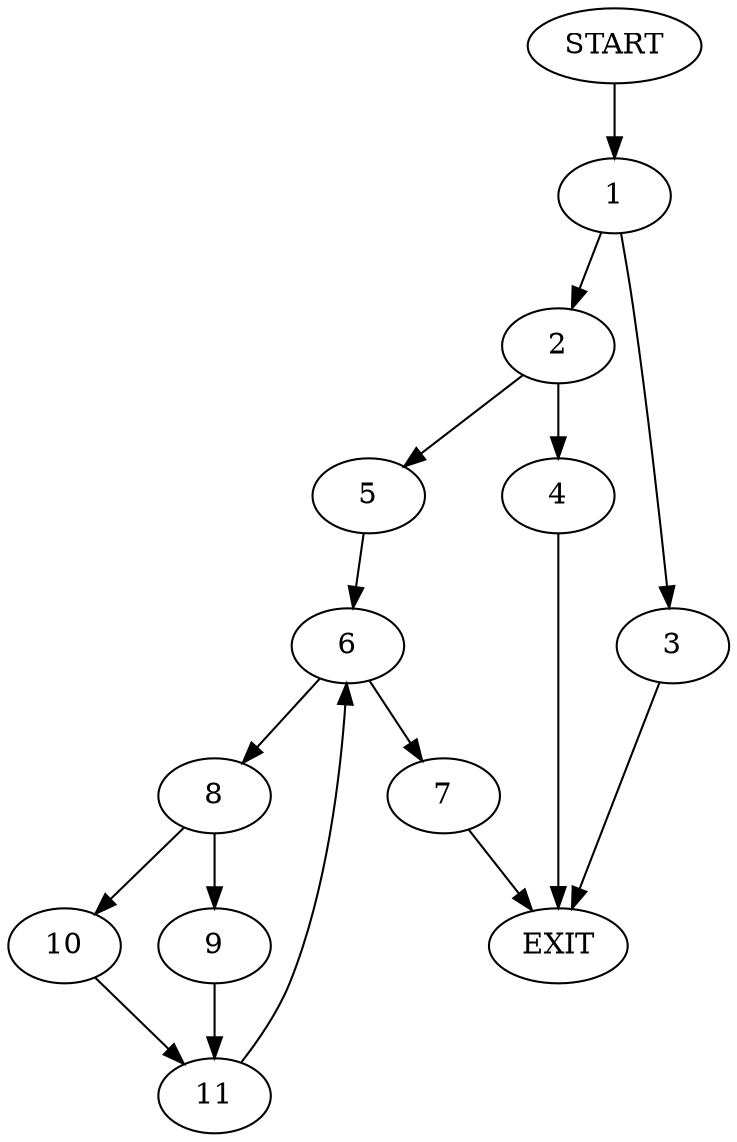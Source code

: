 digraph {
0 [label="START"]
12 [label="EXIT"]
0 -> 1
1 -> 2
1 -> 3
2 -> 4
2 -> 5
3 -> 12
4 -> 12
5 -> 6
6 -> 7
6 -> 8
8 -> 9
8 -> 10
7 -> 12
9 -> 11
10 -> 11
11 -> 6
}
